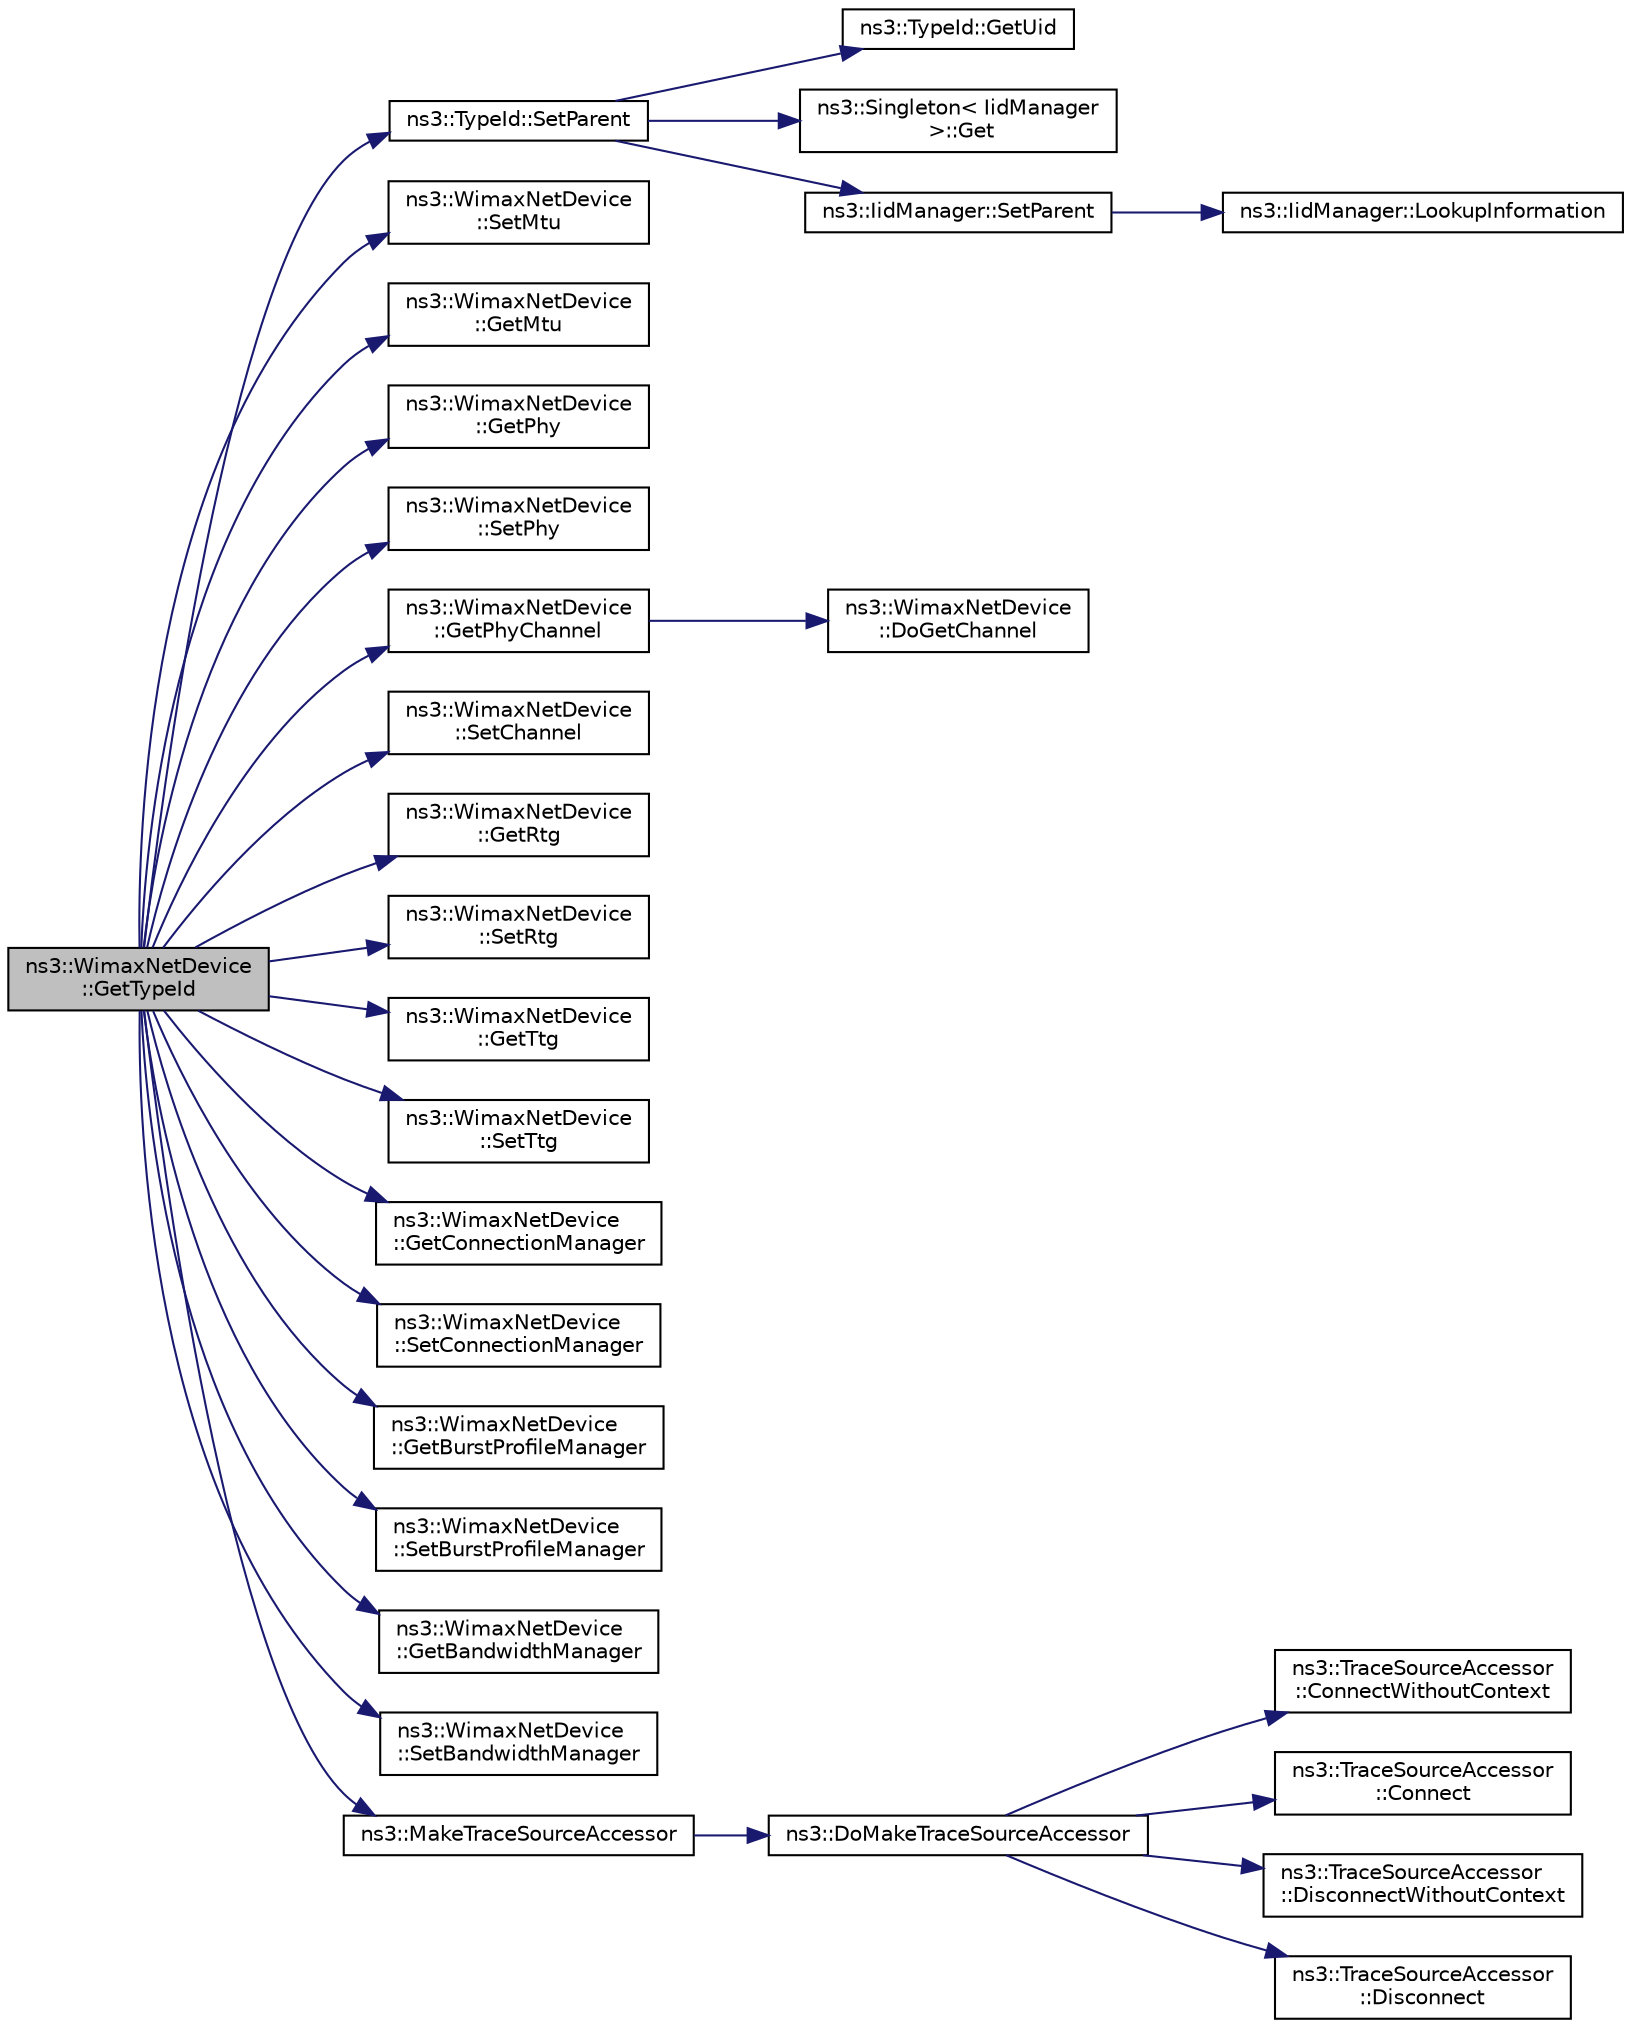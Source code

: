 digraph "ns3::WimaxNetDevice::GetTypeId"
{
  edge [fontname="Helvetica",fontsize="10",labelfontname="Helvetica",labelfontsize="10"];
  node [fontname="Helvetica",fontsize="10",shape=record];
  rankdir="LR";
  Node1 [label="ns3::WimaxNetDevice\l::GetTypeId",height=0.2,width=0.4,color="black", fillcolor="grey75", style="filled", fontcolor="black"];
  Node1 -> Node2 [color="midnightblue",fontsize="10",style="solid"];
  Node2 [label="ns3::TypeId::SetParent",height=0.2,width=0.4,color="black", fillcolor="white", style="filled",URL="$d6/d11/classns3_1_1TypeId.html#abaaca67ab7d2471067e7c275df0f7309"];
  Node2 -> Node3 [color="midnightblue",fontsize="10",style="solid"];
  Node3 [label="ns3::TypeId::GetUid",height=0.2,width=0.4,color="black", fillcolor="white", style="filled",URL="$d6/d11/classns3_1_1TypeId.html#acd3e41de6340d06299f4fd63e2ed8da0"];
  Node2 -> Node4 [color="midnightblue",fontsize="10",style="solid"];
  Node4 [label="ns3::Singleton\< IidManager\l \>::Get",height=0.2,width=0.4,color="black", fillcolor="white", style="filled",URL="$d8/d77/classns3_1_1Singleton.html#a80a2cd3c25a27ea72add7a9f7a141ffa"];
  Node2 -> Node5 [color="midnightblue",fontsize="10",style="solid"];
  Node5 [label="ns3::IidManager::SetParent",height=0.2,width=0.4,color="black", fillcolor="white", style="filled",URL="$d4/d1c/classns3_1_1IidManager.html#a4042931260554c907699367b6811426f"];
  Node5 -> Node6 [color="midnightblue",fontsize="10",style="solid"];
  Node6 [label="ns3::IidManager::LookupInformation",height=0.2,width=0.4,color="black", fillcolor="white", style="filled",URL="$d4/d1c/classns3_1_1IidManager.html#a6b1f4ba2815dba27a377e8a8db2384cf"];
  Node1 -> Node7 [color="midnightblue",fontsize="10",style="solid"];
  Node7 [label="ns3::WimaxNetDevice\l::SetMtu",height=0.2,width=0.4,color="black", fillcolor="white", style="filled",URL="$dc/d52/classns3_1_1WimaxNetDevice.html#a6ef797e785068a32f97c4f80f62a6050"];
  Node1 -> Node8 [color="midnightblue",fontsize="10",style="solid"];
  Node8 [label="ns3::WimaxNetDevice\l::GetMtu",height=0.2,width=0.4,color="black", fillcolor="white", style="filled",URL="$dc/d52/classns3_1_1WimaxNetDevice.html#ad847fc199e9517a7d34f5b012bb37cca"];
  Node1 -> Node9 [color="midnightblue",fontsize="10",style="solid"];
  Node9 [label="ns3::WimaxNetDevice\l::GetPhy",height=0.2,width=0.4,color="black", fillcolor="white", style="filled",URL="$dc/d52/classns3_1_1WimaxNetDevice.html#a81c1f9d43acfc9cd5d642b784102a21f"];
  Node1 -> Node10 [color="midnightblue",fontsize="10",style="solid"];
  Node10 [label="ns3::WimaxNetDevice\l::SetPhy",height=0.2,width=0.4,color="black", fillcolor="white", style="filled",URL="$dc/d52/classns3_1_1WimaxNetDevice.html#a367b1a9115fa3ba1d354cc4b6d34c283"];
  Node1 -> Node11 [color="midnightblue",fontsize="10",style="solid"];
  Node11 [label="ns3::WimaxNetDevice\l::GetPhyChannel",height=0.2,width=0.4,color="black", fillcolor="white", style="filled",URL="$dc/d52/classns3_1_1WimaxNetDevice.html#abbd7ff170f367e0e6e980c5b0d3ab81e"];
  Node11 -> Node12 [color="midnightblue",fontsize="10",style="solid"];
  Node12 [label="ns3::WimaxNetDevice\l::DoGetChannel",height=0.2,width=0.4,color="black", fillcolor="white", style="filled",URL="$dc/d52/classns3_1_1WimaxNetDevice.html#a204bdc37e9fed89b44ed83a3e1802dcf"];
  Node1 -> Node13 [color="midnightblue",fontsize="10",style="solid"];
  Node13 [label="ns3::WimaxNetDevice\l::SetChannel",height=0.2,width=0.4,color="black", fillcolor="white", style="filled",URL="$dc/d52/classns3_1_1WimaxNetDevice.html#a748df41d5e3c7bdacd8bd8f72754aa22"];
  Node1 -> Node14 [color="midnightblue",fontsize="10",style="solid"];
  Node14 [label="ns3::WimaxNetDevice\l::GetRtg",height=0.2,width=0.4,color="black", fillcolor="white", style="filled",URL="$dc/d52/classns3_1_1WimaxNetDevice.html#abd27010a030924757238ad2baef094f0"];
  Node1 -> Node15 [color="midnightblue",fontsize="10",style="solid"];
  Node15 [label="ns3::WimaxNetDevice\l::SetRtg",height=0.2,width=0.4,color="black", fillcolor="white", style="filled",URL="$dc/d52/classns3_1_1WimaxNetDevice.html#a0fd2e927d4e58b5854bf0d78d7615eb4"];
  Node1 -> Node16 [color="midnightblue",fontsize="10",style="solid"];
  Node16 [label="ns3::WimaxNetDevice\l::GetTtg",height=0.2,width=0.4,color="black", fillcolor="white", style="filled",URL="$dc/d52/classns3_1_1WimaxNetDevice.html#a229b824a5959b3231ac6edf6d3c01ab6"];
  Node1 -> Node17 [color="midnightblue",fontsize="10",style="solid"];
  Node17 [label="ns3::WimaxNetDevice\l::SetTtg",height=0.2,width=0.4,color="black", fillcolor="white", style="filled",URL="$dc/d52/classns3_1_1WimaxNetDevice.html#aa6b912e871343b31c16d8897abc77565"];
  Node1 -> Node18 [color="midnightblue",fontsize="10",style="solid"];
  Node18 [label="ns3::WimaxNetDevice\l::GetConnectionManager",height=0.2,width=0.4,color="black", fillcolor="white", style="filled",URL="$dc/d52/classns3_1_1WimaxNetDevice.html#a25450b18f62f91e4c2ab08485bd171a2"];
  Node1 -> Node19 [color="midnightblue",fontsize="10",style="solid"];
  Node19 [label="ns3::WimaxNetDevice\l::SetConnectionManager",height=0.2,width=0.4,color="black", fillcolor="white", style="filled",URL="$dc/d52/classns3_1_1WimaxNetDevice.html#a10695f2de6789f2e66f54436eeb5f97b"];
  Node1 -> Node20 [color="midnightblue",fontsize="10",style="solid"];
  Node20 [label="ns3::WimaxNetDevice\l::GetBurstProfileManager",height=0.2,width=0.4,color="black", fillcolor="white", style="filled",URL="$dc/d52/classns3_1_1WimaxNetDevice.html#adc0798ce5d154658179fcecaf5bc602f"];
  Node1 -> Node21 [color="midnightblue",fontsize="10",style="solid"];
  Node21 [label="ns3::WimaxNetDevice\l::SetBurstProfileManager",height=0.2,width=0.4,color="black", fillcolor="white", style="filled",URL="$dc/d52/classns3_1_1WimaxNetDevice.html#a67cfa6569ece6ba94e169ad0c3eb8616"];
  Node1 -> Node22 [color="midnightblue",fontsize="10",style="solid"];
  Node22 [label="ns3::WimaxNetDevice\l::GetBandwidthManager",height=0.2,width=0.4,color="black", fillcolor="white", style="filled",URL="$dc/d52/classns3_1_1WimaxNetDevice.html#ae5b92eaa51e409609c2ac362894af454"];
  Node1 -> Node23 [color="midnightblue",fontsize="10",style="solid"];
  Node23 [label="ns3::WimaxNetDevice\l::SetBandwidthManager",height=0.2,width=0.4,color="black", fillcolor="white", style="filled",URL="$dc/d52/classns3_1_1WimaxNetDevice.html#a7c96f4dc3cd90594153978d4f917f50e"];
  Node1 -> Node24 [color="midnightblue",fontsize="10",style="solid"];
  Node24 [label="ns3::MakeTraceSourceAccessor",height=0.2,width=0.4,color="black", fillcolor="white", style="filled",URL="$dd/d41/group__tracing.html#gab21a770b9855af4e8f69f7531ea4a6b0"];
  Node24 -> Node25 [color="midnightblue",fontsize="10",style="solid"];
  Node25 [label="ns3::DoMakeTraceSourceAccessor",height=0.2,width=0.4,color="black", fillcolor="white", style="filled",URL="$dd/d41/group__tracing.html#ga58e9c4db480094cef0bb8d87118146e5"];
  Node25 -> Node26 [color="midnightblue",fontsize="10",style="solid"];
  Node26 [label="ns3::TraceSourceAccessor\l::ConnectWithoutContext",height=0.2,width=0.4,color="black", fillcolor="white", style="filled",URL="$d2/deb/classns3_1_1TraceSourceAccessor.html#a1baf1c36b3d644fe210cc0e0835cfeb9"];
  Node25 -> Node27 [color="midnightblue",fontsize="10",style="solid"];
  Node27 [label="ns3::TraceSourceAccessor\l::Connect",height=0.2,width=0.4,color="black", fillcolor="white", style="filled",URL="$d2/deb/classns3_1_1TraceSourceAccessor.html#a2edac9639d21e12e9aee53c508bef172"];
  Node25 -> Node28 [color="midnightblue",fontsize="10",style="solid"];
  Node28 [label="ns3::TraceSourceAccessor\l::DisconnectWithoutContext",height=0.2,width=0.4,color="black", fillcolor="white", style="filled",URL="$d2/deb/classns3_1_1TraceSourceAccessor.html#a76a36d41611ea647e26884d9bf403544"];
  Node25 -> Node29 [color="midnightblue",fontsize="10",style="solid"];
  Node29 [label="ns3::TraceSourceAccessor\l::Disconnect",height=0.2,width=0.4,color="black", fillcolor="white", style="filled",URL="$d2/deb/classns3_1_1TraceSourceAccessor.html#a366f52ad46fc0c1058e21e24932ab546"];
}
